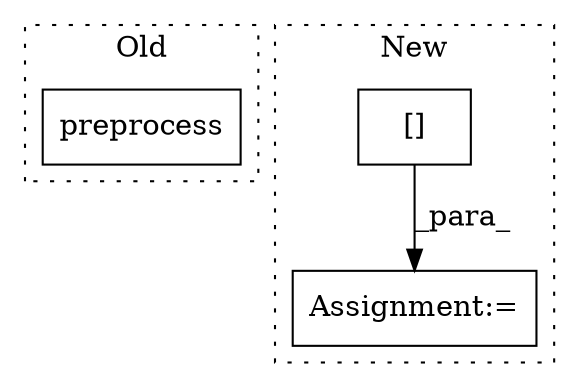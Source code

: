 digraph G {
subgraph cluster0 {
1 [label="preprocess" a="32" s="3054,3092" l="11,1" shape="box"];
label = "Old";
style="dotted";
}
subgraph cluster1 {
2 [label="[]" a="2" s="3222,3253" l="30,1" shape="box"];
3 [label="Assignment:=" a="7" s="3221" l="1" shape="box"];
label = "New";
style="dotted";
}
2 -> 3 [label="_para_"];
}